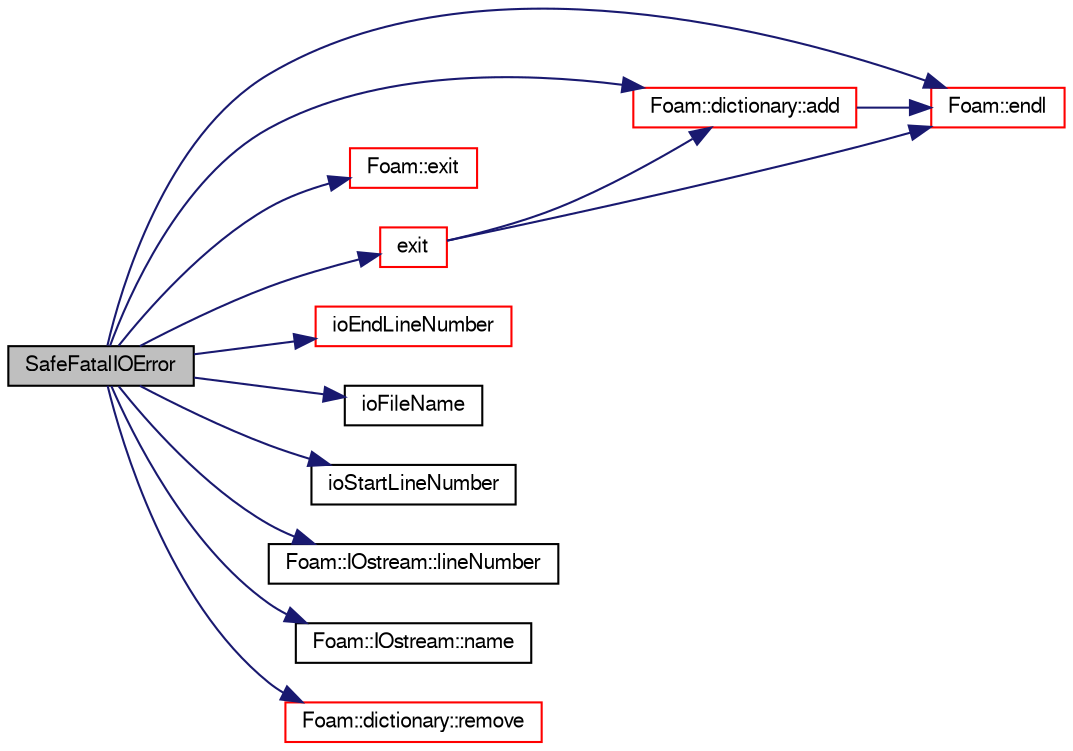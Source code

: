 digraph "SafeFatalIOError"
{
  bgcolor="transparent";
  edge [fontname="FreeSans",fontsize="10",labelfontname="FreeSans",labelfontsize="10"];
  node [fontname="FreeSans",fontsize="10",shape=record];
  rankdir="LR";
  Node211 [label="SafeFatalIOError",height=0.2,width=0.4,color="black", fillcolor="grey75", style="filled", fontcolor="black"];
  Node211 -> Node212 [color="midnightblue",fontsize="10",style="solid",fontname="FreeSans"];
  Node212 [label="Foam::dictionary::add",height=0.2,width=0.4,color="red",URL="$a26014.html#ac2ddcab42322c8d8af5e5830ab4d431b",tooltip="Add a new entry. "];
  Node212 -> Node215 [color="midnightblue",fontsize="10",style="solid",fontname="FreeSans"];
  Node215 [label="Foam::endl",height=0.2,width=0.4,color="red",URL="$a21124.html#a2db8fe02a0d3909e9351bb4275b23ce4",tooltip="Add newline and flush stream. "];
  Node211 -> Node215 [color="midnightblue",fontsize="10",style="solid",fontname="FreeSans"];
  Node211 -> Node255 [color="midnightblue",fontsize="10",style="solid",fontname="FreeSans"];
  Node255 [label="Foam::exit",height=0.2,width=0.4,color="red",URL="$a21124.html#a06ca7250d8e89caf05243ec094843642"];
  Node211 -> Node259 [color="midnightblue",fontsize="10",style="solid",fontname="FreeSans"];
  Node259 [label="exit",height=0.2,width=0.4,color="red",URL="$a26086.html#a8e05d3ad7f8730ff9a8bab5360fd7854",tooltip="Exit : can be called for any error to exit program. "];
  Node259 -> Node212 [color="midnightblue",fontsize="10",style="solid",fontname="FreeSans"];
  Node259 -> Node215 [color="midnightblue",fontsize="10",style="solid",fontname="FreeSans"];
  Node211 -> Node261 [color="midnightblue",fontsize="10",style="solid",fontname="FreeSans"];
  Node261 [label="ioEndLineNumber",height=0.2,width=0.4,color="red",URL="$a26086.html#a8f31741a5497f159f1ec818e54db905e"];
  Node211 -> Node265 [color="midnightblue",fontsize="10",style="solid",fontname="FreeSans"];
  Node265 [label="ioFileName",height=0.2,width=0.4,color="black",URL="$a26086.html#a2134f7c0f761f6ae819a8dda4ebb942f"];
  Node211 -> Node266 [color="midnightblue",fontsize="10",style="solid",fontname="FreeSans"];
  Node266 [label="ioStartLineNumber",height=0.2,width=0.4,color="black",URL="$a26086.html#ab215316bd355d5aebabd958d32803697"];
  Node211 -> Node238 [color="midnightblue",fontsize="10",style="solid",fontname="FreeSans"];
  Node238 [label="Foam::IOstream::lineNumber",height=0.2,width=0.4,color="black",URL="$a26226.html#a2bca2e504df91006cb4a2b09ba1ac409",tooltip="Return current stream line number. "];
  Node211 -> Node267 [color="midnightblue",fontsize="10",style="solid",fontname="FreeSans"];
  Node267 [label="Foam::IOstream::name",height=0.2,width=0.4,color="black",URL="$a26226.html#a41b2d01e5fd6e1bc71a895d8b8a86308",tooltip="Return the name of the stream. "];
  Node211 -> Node268 [color="midnightblue",fontsize="10",style="solid",fontname="FreeSans"];
  Node268 [label="Foam::dictionary::remove",height=0.2,width=0.4,color="red",URL="$a26014.html#aa376b367f7f3c648100361392fe85942",tooltip="Remove an entry specified by keyword. "];
}
